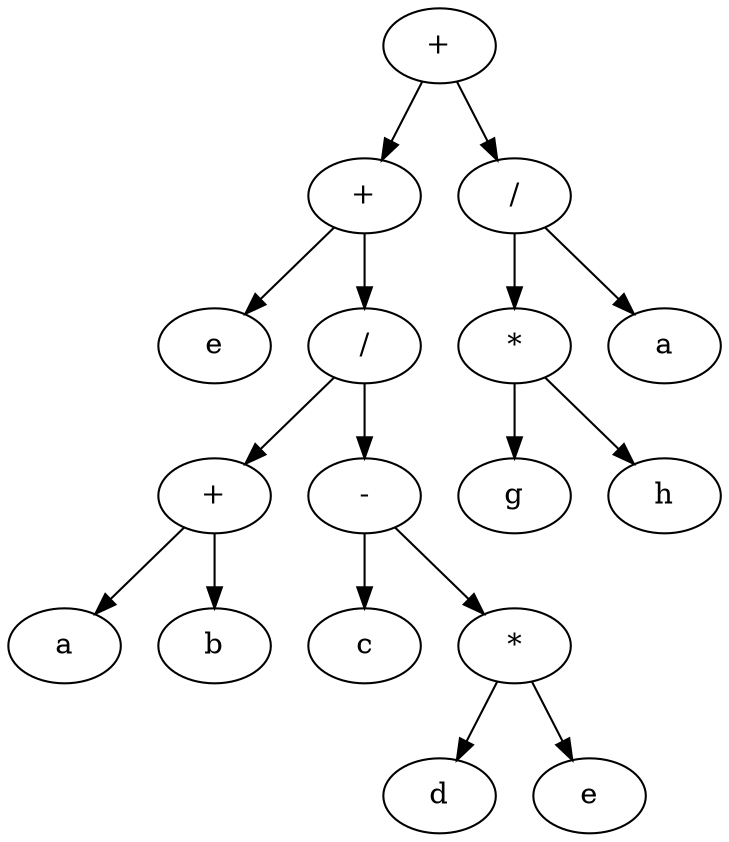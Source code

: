 digraph G {
p2 [label="+"]
e2 [label="e"]
p2 -> "/", e2;

"+" -> a, b;
"/" -> "+", "-";
"-" -> c, "*";
"*" -> d, e;

p3 [label="+"]
d2 [label="/"]
m2 [label="*"]
a2 [label="a"]
p3 -> p2, d2;
d2 -> m2, a2;
m2 -> g, h;

}
